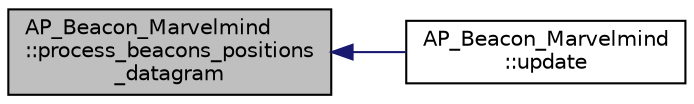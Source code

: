digraph "AP_Beacon_Marvelmind::process_beacons_positions_datagram"
{
 // INTERACTIVE_SVG=YES
  edge [fontname="Helvetica",fontsize="10",labelfontname="Helvetica",labelfontsize="10"];
  node [fontname="Helvetica",fontsize="10",shape=record];
  rankdir="LR";
  Node1 [label="AP_Beacon_Marvelmind\l::process_beacons_positions\l_datagram",height=0.2,width=0.4,color="black", fillcolor="grey75", style="filled", fontcolor="black"];
  Node1 -> Node2 [dir="back",color="midnightblue",fontsize="10",style="solid",fontname="Helvetica"];
  Node2 [label="AP_Beacon_Marvelmind\l::update",height=0.2,width=0.4,color="black", fillcolor="white", style="filled",URL="$classAP__Beacon__Marvelmind.html#a81cc10e242ffdd504883044204dbcdcf"];
}
